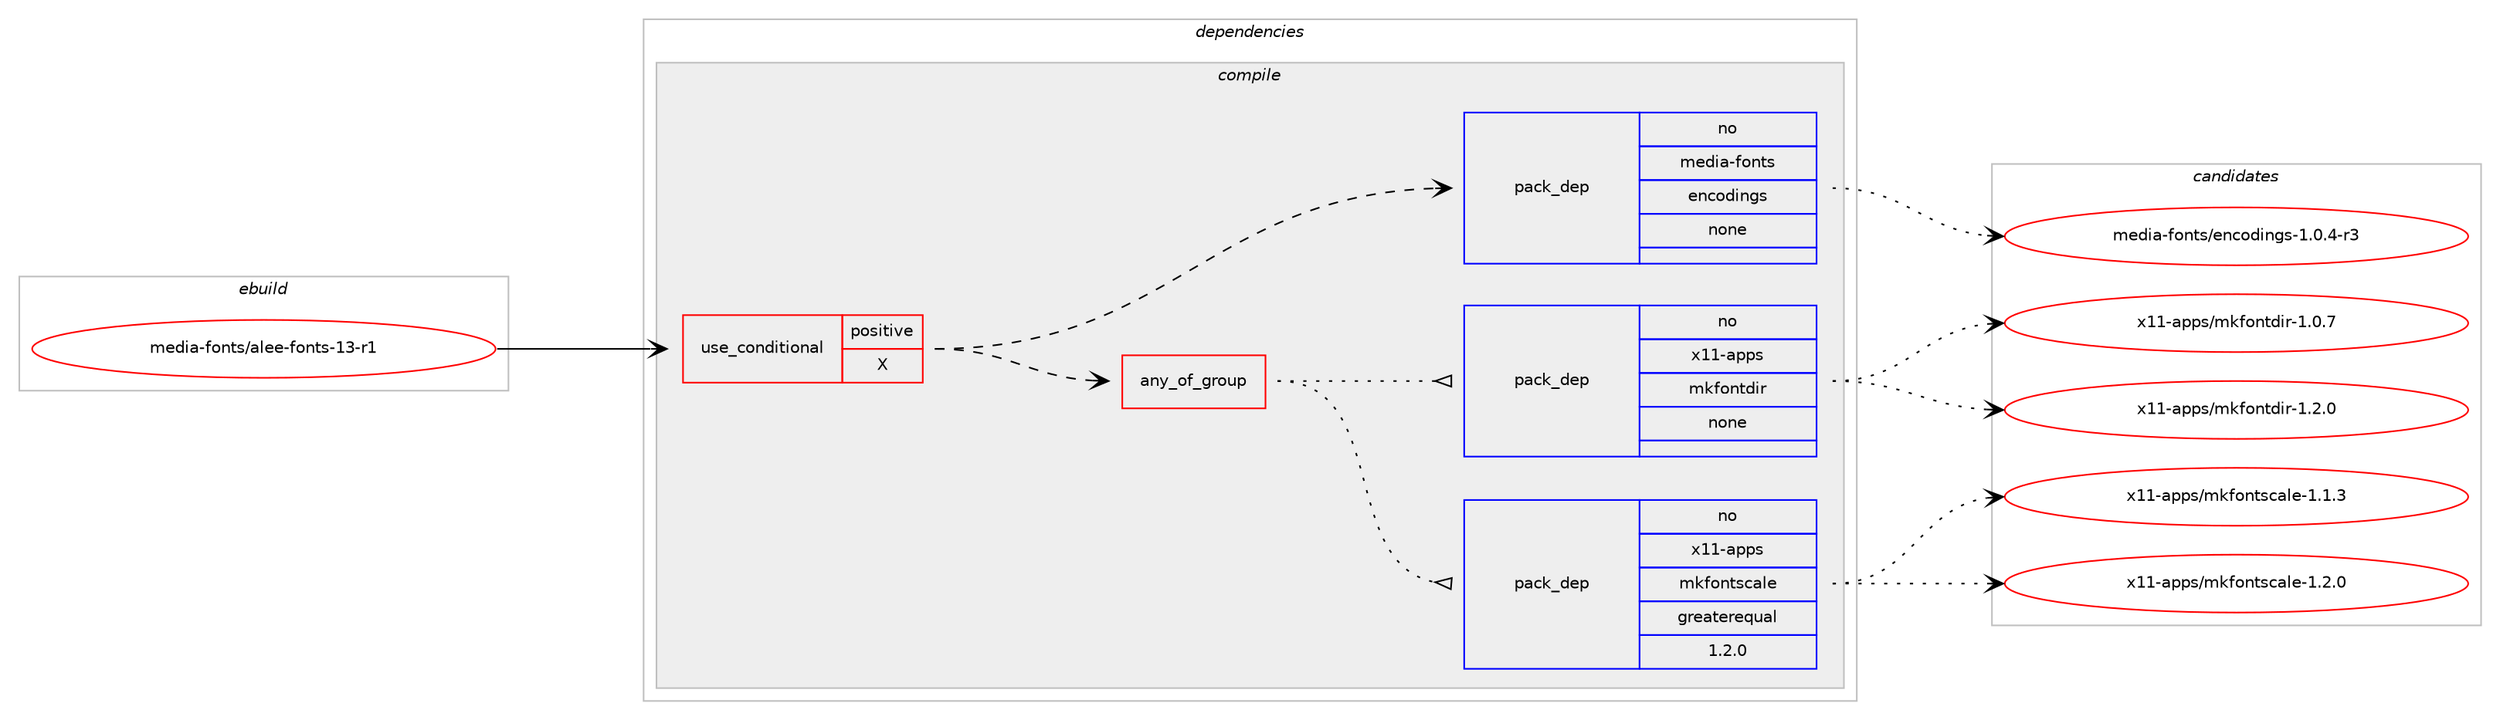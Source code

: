 digraph prolog {

# *************
# Graph options
# *************

newrank=true;
concentrate=true;
compound=true;
graph [rankdir=LR,fontname=Helvetica,fontsize=10,ranksep=1.5];#, ranksep=2.5, nodesep=0.2];
edge  [arrowhead=vee];
node  [fontname=Helvetica,fontsize=10];

# **********
# The ebuild
# **********

subgraph cluster_leftcol {
color=gray;
rank=same;
label=<<i>ebuild</i>>;
id [label="media-fonts/alee-fonts-13-r1", color=red, width=4, href="../media-fonts/alee-fonts-13-r1.svg"];
}

# ****************
# The dependencies
# ****************

subgraph cluster_midcol {
color=gray;
label=<<i>dependencies</i>>;
subgraph cluster_compile {
fillcolor="#eeeeee";
style=filled;
label=<<i>compile</i>>;
subgraph cond431519 {
dependency1598664 [label=<<TABLE BORDER="0" CELLBORDER="1" CELLSPACING="0" CELLPADDING="4"><TR><TD ROWSPAN="3" CELLPADDING="10">use_conditional</TD></TR><TR><TD>positive</TD></TR><TR><TD>X</TD></TR></TABLE>>, shape=none, color=red];
subgraph any24522 {
dependency1598665 [label=<<TABLE BORDER="0" CELLBORDER="1" CELLSPACING="0" CELLPADDING="4"><TR><TD CELLPADDING="10">any_of_group</TD></TR></TABLE>>, shape=none, color=red];subgraph pack1141977 {
dependency1598666 [label=<<TABLE BORDER="0" CELLBORDER="1" CELLSPACING="0" CELLPADDING="4" WIDTH="220"><TR><TD ROWSPAN="6" CELLPADDING="30">pack_dep</TD></TR><TR><TD WIDTH="110">no</TD></TR><TR><TD>x11-apps</TD></TR><TR><TD>mkfontscale</TD></TR><TR><TD>greaterequal</TD></TR><TR><TD>1.2.0</TD></TR></TABLE>>, shape=none, color=blue];
}
dependency1598665:e -> dependency1598666:w [weight=20,style="dotted",arrowhead="oinv"];
subgraph pack1141978 {
dependency1598667 [label=<<TABLE BORDER="0" CELLBORDER="1" CELLSPACING="0" CELLPADDING="4" WIDTH="220"><TR><TD ROWSPAN="6" CELLPADDING="30">pack_dep</TD></TR><TR><TD WIDTH="110">no</TD></TR><TR><TD>x11-apps</TD></TR><TR><TD>mkfontdir</TD></TR><TR><TD>none</TD></TR><TR><TD></TD></TR></TABLE>>, shape=none, color=blue];
}
dependency1598665:e -> dependency1598667:w [weight=20,style="dotted",arrowhead="oinv"];
}
dependency1598664:e -> dependency1598665:w [weight=20,style="dashed",arrowhead="vee"];
subgraph pack1141979 {
dependency1598668 [label=<<TABLE BORDER="0" CELLBORDER="1" CELLSPACING="0" CELLPADDING="4" WIDTH="220"><TR><TD ROWSPAN="6" CELLPADDING="30">pack_dep</TD></TR><TR><TD WIDTH="110">no</TD></TR><TR><TD>media-fonts</TD></TR><TR><TD>encodings</TD></TR><TR><TD>none</TD></TR><TR><TD></TD></TR></TABLE>>, shape=none, color=blue];
}
dependency1598664:e -> dependency1598668:w [weight=20,style="dashed",arrowhead="vee"];
}
id:e -> dependency1598664:w [weight=20,style="solid",arrowhead="vee"];
}
subgraph cluster_compileandrun {
fillcolor="#eeeeee";
style=filled;
label=<<i>compile and run</i>>;
}
subgraph cluster_run {
fillcolor="#eeeeee";
style=filled;
label=<<i>run</i>>;
}
}

# **************
# The candidates
# **************

subgraph cluster_choices {
rank=same;
color=gray;
label=<<i>candidates</i>>;

subgraph choice1141977 {
color=black;
nodesep=1;
choice12049494597112112115471091071021111101161159997108101454946494651 [label="x11-apps/mkfontscale-1.1.3", color=red, width=4,href="../x11-apps/mkfontscale-1.1.3.svg"];
choice12049494597112112115471091071021111101161159997108101454946504648 [label="x11-apps/mkfontscale-1.2.0", color=red, width=4,href="../x11-apps/mkfontscale-1.2.0.svg"];
dependency1598666:e -> choice12049494597112112115471091071021111101161159997108101454946494651:w [style=dotted,weight="100"];
dependency1598666:e -> choice12049494597112112115471091071021111101161159997108101454946504648:w [style=dotted,weight="100"];
}
subgraph choice1141978 {
color=black;
nodesep=1;
choice1204949459711211211547109107102111110116100105114454946484655 [label="x11-apps/mkfontdir-1.0.7", color=red, width=4,href="../x11-apps/mkfontdir-1.0.7.svg"];
choice1204949459711211211547109107102111110116100105114454946504648 [label="x11-apps/mkfontdir-1.2.0", color=red, width=4,href="../x11-apps/mkfontdir-1.2.0.svg"];
dependency1598667:e -> choice1204949459711211211547109107102111110116100105114454946484655:w [style=dotted,weight="100"];
dependency1598667:e -> choice1204949459711211211547109107102111110116100105114454946504648:w [style=dotted,weight="100"];
}
subgraph choice1141979 {
color=black;
nodesep=1;
choice109101100105974510211111011611547101110991111001051101031154549464846524511451 [label="media-fonts/encodings-1.0.4-r3", color=red, width=4,href="../media-fonts/encodings-1.0.4-r3.svg"];
dependency1598668:e -> choice109101100105974510211111011611547101110991111001051101031154549464846524511451:w [style=dotted,weight="100"];
}
}

}
